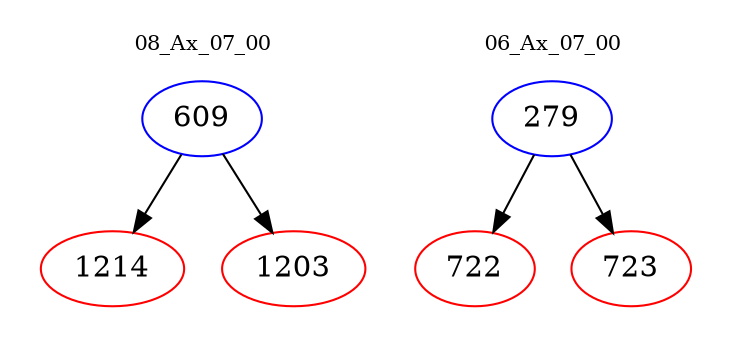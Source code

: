 digraph{
subgraph cluster_0 {
color = white
label = "08_Ax_07_00";
fontsize=10;
T0_609 [label="609", color="blue"]
T0_609 -> T0_1214 [color="black"]
T0_1214 [label="1214", color="red"]
T0_609 -> T0_1203 [color="black"]
T0_1203 [label="1203", color="red"]
}
subgraph cluster_1 {
color = white
label = "06_Ax_07_00";
fontsize=10;
T1_279 [label="279", color="blue"]
T1_279 -> T1_722 [color="black"]
T1_722 [label="722", color="red"]
T1_279 -> T1_723 [color="black"]
T1_723 [label="723", color="red"]
}
}

